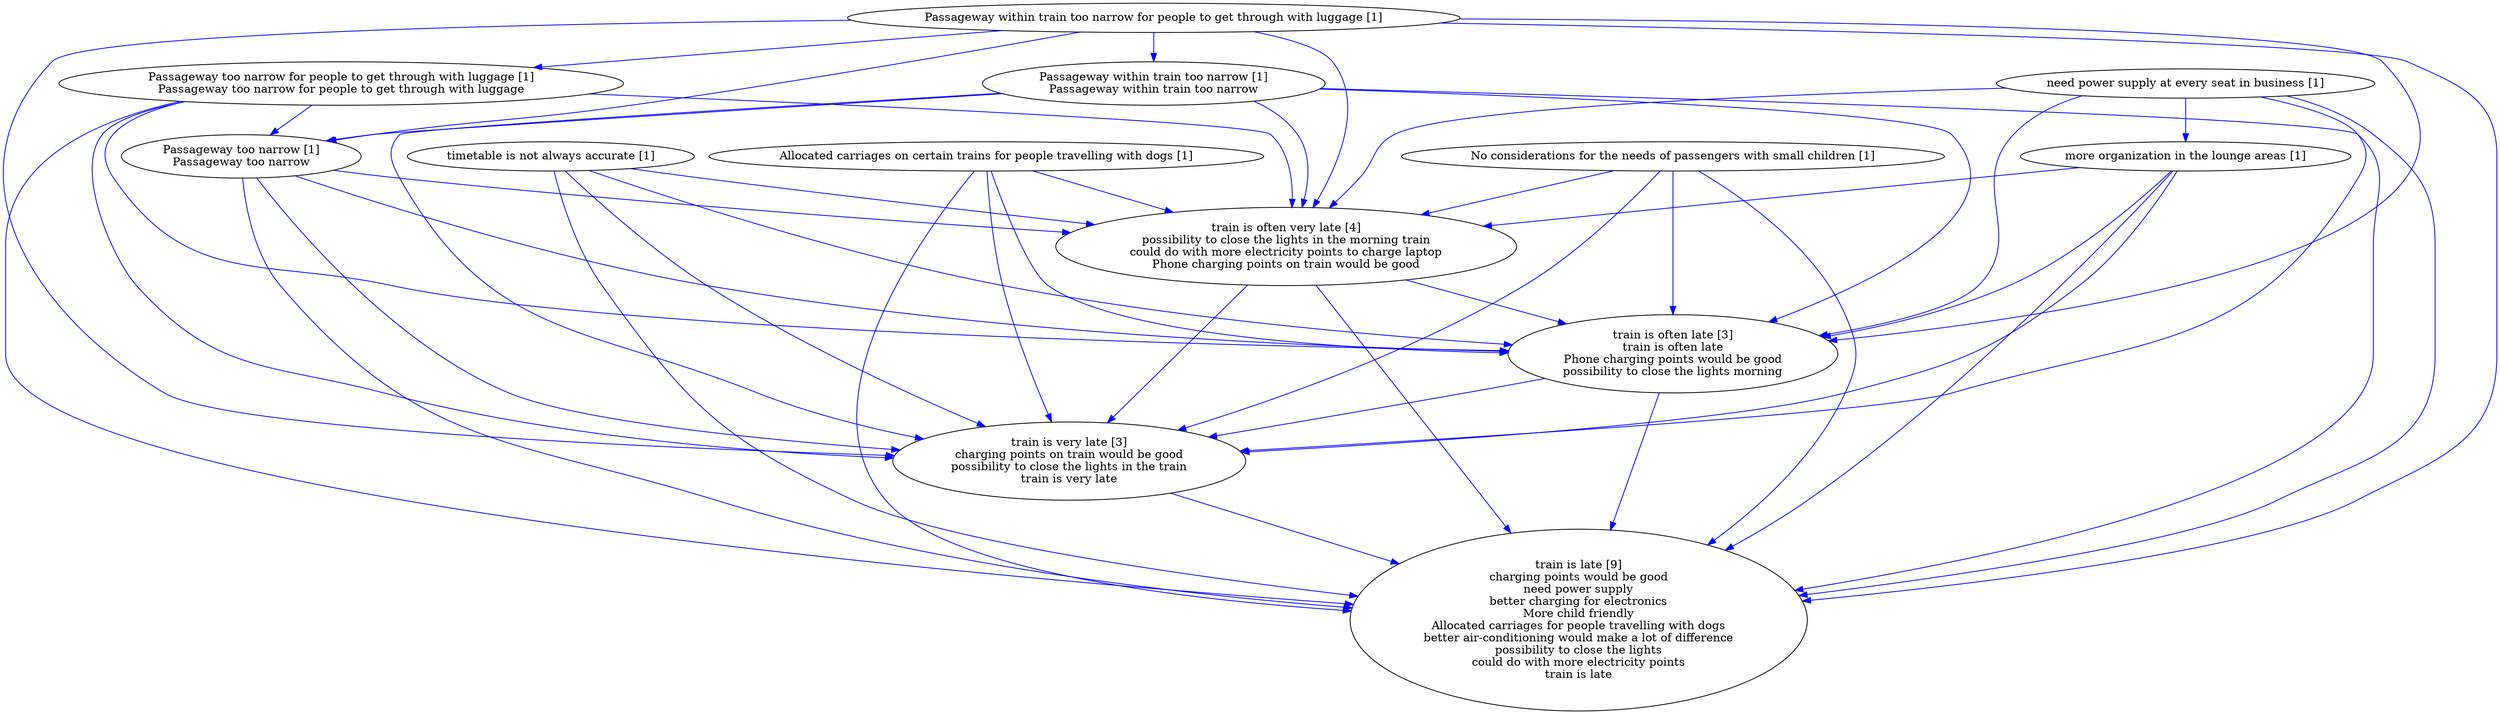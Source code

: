 digraph collapsedGraph {
"train is late [9]\ncharging points would be good\nneed power supply\nbetter charging for electronics\nMore child friendly\nAllocated carriages for people travelling with dogs\nbetter air-conditioning would make a lot of difference\npossibility to close the lights\ncould do with more electricity points\ntrain is late""train is often late [3]\ntrain is often late\nPhone charging points would be good\npossibility to close the lights morning""train is very late [3]\ncharging points on train would be good\npossibility to close the lights in the train\ntrain is very late""train is often very late [4]\npossibility to close the lights in the morning train\ncould do with more electricity points to charge laptop\nPhone charging points on train would be good""Allocated carriages on certain trains for people travelling with dogs [1]""No considerations for the needs of passengers with small children [1]""Passageway within train too narrow for people to get through with luggage [1]""Passageway too narrow for people to get through with luggage [1]\nPassageway too narrow for people to get through with luggage""Passageway too narrow [1]\nPassageway too narrow""Passageway within train too narrow [1]\nPassageway within train too narrow""more organization in the lounge areas [1]""need power supply at every seat in business [1]""timetable is not always accurate [1]""Passageway within train too narrow [1]\nPassageway within train too narrow" -> "train is often very late [4]\npossibility to close the lights in the morning train\ncould do with more electricity points to charge laptop\nPhone charging points on train would be good" [color=blue]
"Passageway within train too narrow [1]\nPassageway within train too narrow" -> "train is often late [3]\ntrain is often late\nPhone charging points would be good\npossibility to close the lights morning" [color=blue]
"Passageway within train too narrow [1]\nPassageway within train too narrow" -> "train is late [9]\ncharging points would be good\nneed power supply\nbetter charging for electronics\nMore child friendly\nAllocated carriages for people travelling with dogs\nbetter air-conditioning would make a lot of difference\npossibility to close the lights\ncould do with more electricity points\ntrain is late" [color=blue]
"Passageway within train too narrow [1]\nPassageway within train too narrow" -> "train is very late [3]\ncharging points on train would be good\npossibility to close the lights in the train\ntrain is very late" [color=blue]
"Passageway too narrow [1]\nPassageway too narrow" -> "train is very late [3]\ncharging points on train would be good\npossibility to close the lights in the train\ntrain is very late" [color=blue]
"Passageway too narrow [1]\nPassageway too narrow" -> "train is late [9]\ncharging points would be good\nneed power supply\nbetter charging for electronics\nMore child friendly\nAllocated carriages for people travelling with dogs\nbetter air-conditioning would make a lot of difference\npossibility to close the lights\ncould do with more electricity points\ntrain is late" [color=blue]
"Passageway too narrow [1]\nPassageway too narrow" -> "train is often late [3]\ntrain is often late\nPhone charging points would be good\npossibility to close the lights morning" [color=blue]
"train is often late [3]\ntrain is often late\nPhone charging points would be good\npossibility to close the lights morning" -> "train is late [9]\ncharging points would be good\nneed power supply\nbetter charging for electronics\nMore child friendly\nAllocated carriages for people travelling with dogs\nbetter air-conditioning would make a lot of difference\npossibility to close the lights\ncould do with more electricity points\ntrain is late" [color=blue]
"Passageway too narrow [1]\nPassageway too narrow" -> "train is often very late [4]\npossibility to close the lights in the morning train\ncould do with more electricity points to charge laptop\nPhone charging points on train would be good" [color=blue]
"Passageway too narrow for people to get through with luggage [1]\nPassageway too narrow for people to get through with luggage" -> "train is often very late [4]\npossibility to close the lights in the morning train\ncould do with more electricity points to charge laptop\nPhone charging points on train would be good" [color=blue]
"Passageway too narrow for people to get through with luggage [1]\nPassageway too narrow for people to get through with luggage" -> "train is late [9]\ncharging points would be good\nneed power supply\nbetter charging for electronics\nMore child friendly\nAllocated carriages for people travelling with dogs\nbetter air-conditioning would make a lot of difference\npossibility to close the lights\ncould do with more electricity points\ntrain is late" [color=blue]
"Passageway too narrow for people to get through with luggage [1]\nPassageway too narrow for people to get through with luggage" -> "train is often late [3]\ntrain is often late\nPhone charging points would be good\npossibility to close the lights morning" [color=blue]
"train is very late [3]\ncharging points on train would be good\npossibility to close the lights in the train\ntrain is very late" -> "train is late [9]\ncharging points would be good\nneed power supply\nbetter charging for electronics\nMore child friendly\nAllocated carriages for people travelling with dogs\nbetter air-conditioning would make a lot of difference\npossibility to close the lights\ncould do with more electricity points\ntrain is late" [color=blue]
"Passageway too narrow for people to get through with luggage [1]\nPassageway too narrow for people to get through with luggage" -> "train is very late [3]\ncharging points on train would be good\npossibility to close the lights in the train\ntrain is very late" [color=blue]
"No considerations for the needs of passengers with small children [1]" -> "train is very late [3]\ncharging points on train would be good\npossibility to close the lights in the train\ntrain is very late" [color=blue]
"No considerations for the needs of passengers with small children [1]" -> "train is often very late [4]\npossibility to close the lights in the morning train\ncould do with more electricity points to charge laptop\nPhone charging points on train would be good" [color=blue]
"No considerations for the needs of passengers with small children [1]" -> "train is often late [3]\ntrain is often late\nPhone charging points would be good\npossibility to close the lights morning" [color=blue]
"No considerations for the needs of passengers with small children [1]" -> "train is late [9]\ncharging points would be good\nneed power supply\nbetter charging for electronics\nMore child friendly\nAllocated carriages for people travelling with dogs\nbetter air-conditioning would make a lot of difference\npossibility to close the lights\ncould do with more electricity points\ntrain is late" [color=blue]
"Allocated carriages on certain trains for people travelling with dogs [1]" -> "train is often late [3]\ntrain is often late\nPhone charging points would be good\npossibility to close the lights morning" [color=blue]
"Allocated carriages on certain trains for people travelling with dogs [1]" -> "train is very late [3]\ncharging points on train would be good\npossibility to close the lights in the train\ntrain is very late" [color=blue]
"Allocated carriages on certain trains for people travelling with dogs [1]" -> "train is late [9]\ncharging points would be good\nneed power supply\nbetter charging for electronics\nMore child friendly\nAllocated carriages for people travelling with dogs\nbetter air-conditioning would make a lot of difference\npossibility to close the lights\ncould do with more electricity points\ntrain is late" [color=blue]
"Allocated carriages on certain trains for people travelling with dogs [1]" -> "train is often very late [4]\npossibility to close the lights in the morning train\ncould do with more electricity points to charge laptop\nPhone charging points on train would be good" [color=blue]
"need power supply at every seat in business [1]" -> "train is often very late [4]\npossibility to close the lights in the morning train\ncould do with more electricity points to charge laptop\nPhone charging points on train would be good" [color=blue]
"need power supply at every seat in business [1]" -> "train is often late [3]\ntrain is often late\nPhone charging points would be good\npossibility to close the lights morning" [color=blue]
"more organization in the lounge areas [1]" -> "train is often late [3]\ntrain is often late\nPhone charging points would be good\npossibility to close the lights morning" [color=blue]
"more organization in the lounge areas [1]" -> "train is often very late [4]\npossibility to close the lights in the morning train\ncould do with more electricity points to charge laptop\nPhone charging points on train would be good" [color=blue]
"more organization in the lounge areas [1]" -> "train is very late [3]\ncharging points on train would be good\npossibility to close the lights in the train\ntrain is very late" [color=blue]
"more organization in the lounge areas [1]" -> "train is late [9]\ncharging points would be good\nneed power supply\nbetter charging for electronics\nMore child friendly\nAllocated carriages for people travelling with dogs\nbetter air-conditioning would make a lot of difference\npossibility to close the lights\ncould do with more electricity points\ntrain is late" [color=blue]
"need power supply at every seat in business [1]" -> "more organization in the lounge areas [1]" [color=blue]
"need power supply at every seat in business [1]" -> "train is late [9]\ncharging points would be good\nneed power supply\nbetter charging for electronics\nMore child friendly\nAllocated carriages for people travelling with dogs\nbetter air-conditioning would make a lot of difference\npossibility to close the lights\ncould do with more electricity points\ntrain is late" [color=blue]
"need power supply at every seat in business [1]" -> "train is very late [3]\ncharging points on train would be good\npossibility to close the lights in the train\ntrain is very late" [color=blue]
"train is often very late [4]\npossibility to close the lights in the morning train\ncould do with more electricity points to charge laptop\nPhone charging points on train would be good" -> "train is late [9]\ncharging points would be good\nneed power supply\nbetter charging for electronics\nMore child friendly\nAllocated carriages for people travelling with dogs\nbetter air-conditioning would make a lot of difference\npossibility to close the lights\ncould do with more electricity points\ntrain is late" [color=blue]
"timetable is not always accurate [1]" -> "train is very late [3]\ncharging points on train would be good\npossibility to close the lights in the train\ntrain is very late" [color=blue]
"timetable is not always accurate [1]" -> "train is often late [3]\ntrain is often late\nPhone charging points would be good\npossibility to close the lights morning" [color=blue]
"timetable is not always accurate [1]" -> "train is often very late [4]\npossibility to close the lights in the morning train\ncould do with more electricity points to charge laptop\nPhone charging points on train would be good" [color=blue]
"timetable is not always accurate [1]" -> "train is late [9]\ncharging points would be good\nneed power supply\nbetter charging for electronics\nMore child friendly\nAllocated carriages for people travelling with dogs\nbetter air-conditioning would make a lot of difference\npossibility to close the lights\ncould do with more electricity points\ntrain is late" [color=blue]
"Passageway within train too narrow for people to get through with luggage [1]" -> "train is very late [3]\ncharging points on train would be good\npossibility to close the lights in the train\ntrain is very late" [color=blue]
"Passageway within train too narrow for people to get through with luggage [1]" -> "train is late [9]\ncharging points would be good\nneed power supply\nbetter charging for electronics\nMore child friendly\nAllocated carriages for people travelling with dogs\nbetter air-conditioning would make a lot of difference\npossibility to close the lights\ncould do with more electricity points\ntrain is late" [color=blue]
"Passageway within train too narrow for people to get through with luggage [1]" -> "train is often very late [4]\npossibility to close the lights in the morning train\ncould do with more electricity points to charge laptop\nPhone charging points on train would be good" [color=blue]
"Passageway within train too narrow for people to get through with luggage [1]" -> "train is often late [3]\ntrain is often late\nPhone charging points would be good\npossibility to close the lights morning" [color=blue]
"train is often very late [4]\npossibility to close the lights in the morning train\ncould do with more electricity points to charge laptop\nPhone charging points on train would be good" -> "train is often late [3]\ntrain is often late\nPhone charging points would be good\npossibility to close the lights morning" [color=blue]
"train is often very late [4]\npossibility to close the lights in the morning train\ncould do with more electricity points to charge laptop\nPhone charging points on train would be good" -> "train is very late [3]\ncharging points on train would be good\npossibility to close the lights in the train\ntrain is very late" [color=blue]
"Passageway within train too narrow for people to get through with luggage [1]" -> "Passageway too narrow for people to get through with luggage [1]\nPassageway too narrow for people to get through with luggage" [color=blue]
"Passageway too narrow for people to get through with luggage [1]\nPassageway too narrow for people to get through with luggage" -> "Passageway too narrow [1]\nPassageway too narrow" [color=blue]
"Passageway within train too narrow for people to get through with luggage [1]" -> "Passageway within train too narrow [1]\nPassageway within train too narrow" [color=blue]
"Passageway within train too narrow [1]\nPassageway within train too narrow" -> "Passageway too narrow [1]\nPassageway too narrow" [color=blue]
"Passageway within train too narrow for people to get through with luggage [1]" -> "Passageway too narrow [1]\nPassageway too narrow" [color=blue]
"train is often late [3]\ntrain is often late\nPhone charging points would be good\npossibility to close the lights morning" -> "train is very late [3]\ncharging points on train would be good\npossibility to close the lights in the train\ntrain is very late" [color=blue]
}